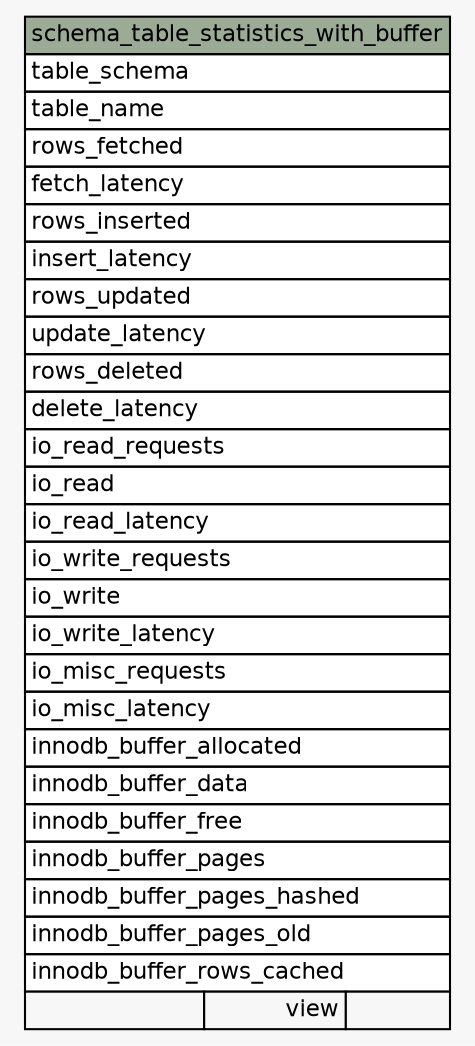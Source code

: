 // dot 2.44.1 on Linux 5.5.13-arch2-1
// SchemaSpy rev 590
digraph "schema_table_statistics_with_buffer" {
  graph [
    rankdir="RL"
    bgcolor="#f7f7f7"
    nodesep="0.18"
    ranksep="0.46"
    fontname="Helvetica"
    fontsize="11"
  ];
  node [
    fontname="Helvetica"
    fontsize="11"
    shape="plaintext"
  ];
  edge [
    arrowsize="0.8"
  ];
  "schema_table_statistics_with_buffer" [
    label=<
    <TABLE BORDER="0" CELLBORDER="1" CELLSPACING="0" BGCOLOR="#ffffff">
      <TR><TD COLSPAN="3" BGCOLOR="#9bab96" ALIGN="CENTER">schema_table_statistics_with_buffer</TD></TR>
      <TR><TD PORT="table_schema" COLSPAN="3" ALIGN="LEFT">table_schema</TD></TR>
      <TR><TD PORT="table_name" COLSPAN="3" ALIGN="LEFT">table_name</TD></TR>
      <TR><TD PORT="rows_fetched" COLSPAN="3" ALIGN="LEFT">rows_fetched</TD></TR>
      <TR><TD PORT="fetch_latency" COLSPAN="3" ALIGN="LEFT">fetch_latency</TD></TR>
      <TR><TD PORT="rows_inserted" COLSPAN="3" ALIGN="LEFT">rows_inserted</TD></TR>
      <TR><TD PORT="insert_latency" COLSPAN="3" ALIGN="LEFT">insert_latency</TD></TR>
      <TR><TD PORT="rows_updated" COLSPAN="3" ALIGN="LEFT">rows_updated</TD></TR>
      <TR><TD PORT="update_latency" COLSPAN="3" ALIGN="LEFT">update_latency</TD></TR>
      <TR><TD PORT="rows_deleted" COLSPAN="3" ALIGN="LEFT">rows_deleted</TD></TR>
      <TR><TD PORT="delete_latency" COLSPAN="3" ALIGN="LEFT">delete_latency</TD></TR>
      <TR><TD PORT="io_read_requests" COLSPAN="3" ALIGN="LEFT">io_read_requests</TD></TR>
      <TR><TD PORT="io_read" COLSPAN="3" ALIGN="LEFT">io_read</TD></TR>
      <TR><TD PORT="io_read_latency" COLSPAN="3" ALIGN="LEFT">io_read_latency</TD></TR>
      <TR><TD PORT="io_write_requests" COLSPAN="3" ALIGN="LEFT">io_write_requests</TD></TR>
      <TR><TD PORT="io_write" COLSPAN="3" ALIGN="LEFT">io_write</TD></TR>
      <TR><TD PORT="io_write_latency" COLSPAN="3" ALIGN="LEFT">io_write_latency</TD></TR>
      <TR><TD PORT="io_misc_requests" COLSPAN="3" ALIGN="LEFT">io_misc_requests</TD></TR>
      <TR><TD PORT="io_misc_latency" COLSPAN="3" ALIGN="LEFT">io_misc_latency</TD></TR>
      <TR><TD PORT="innodb_buffer_allocated" COLSPAN="3" ALIGN="LEFT">innodb_buffer_allocated</TD></TR>
      <TR><TD PORT="innodb_buffer_data" COLSPAN="3" ALIGN="LEFT">innodb_buffer_data</TD></TR>
      <TR><TD PORT="innodb_buffer_free" COLSPAN="3" ALIGN="LEFT">innodb_buffer_free</TD></TR>
      <TR><TD PORT="innodb_buffer_pages" COLSPAN="3" ALIGN="LEFT">innodb_buffer_pages</TD></TR>
      <TR><TD PORT="innodb_buffer_pages_hashed" COLSPAN="3" ALIGN="LEFT">innodb_buffer_pages_hashed</TD></TR>
      <TR><TD PORT="innodb_buffer_pages_old" COLSPAN="3" ALIGN="LEFT">innodb_buffer_pages_old</TD></TR>
      <TR><TD PORT="innodb_buffer_rows_cached" COLSPAN="3" ALIGN="LEFT">innodb_buffer_rows_cached</TD></TR>
      <TR><TD ALIGN="LEFT" BGCOLOR="#f7f7f7">  </TD><TD ALIGN="RIGHT" BGCOLOR="#f7f7f7">view</TD><TD ALIGN="RIGHT" BGCOLOR="#f7f7f7">  </TD></TR>
    </TABLE>>
    URL="tables/schema_table_statistics_with_buffer.html"
    tooltip="schema_table_statistics_with_buffer"
  ];
}
